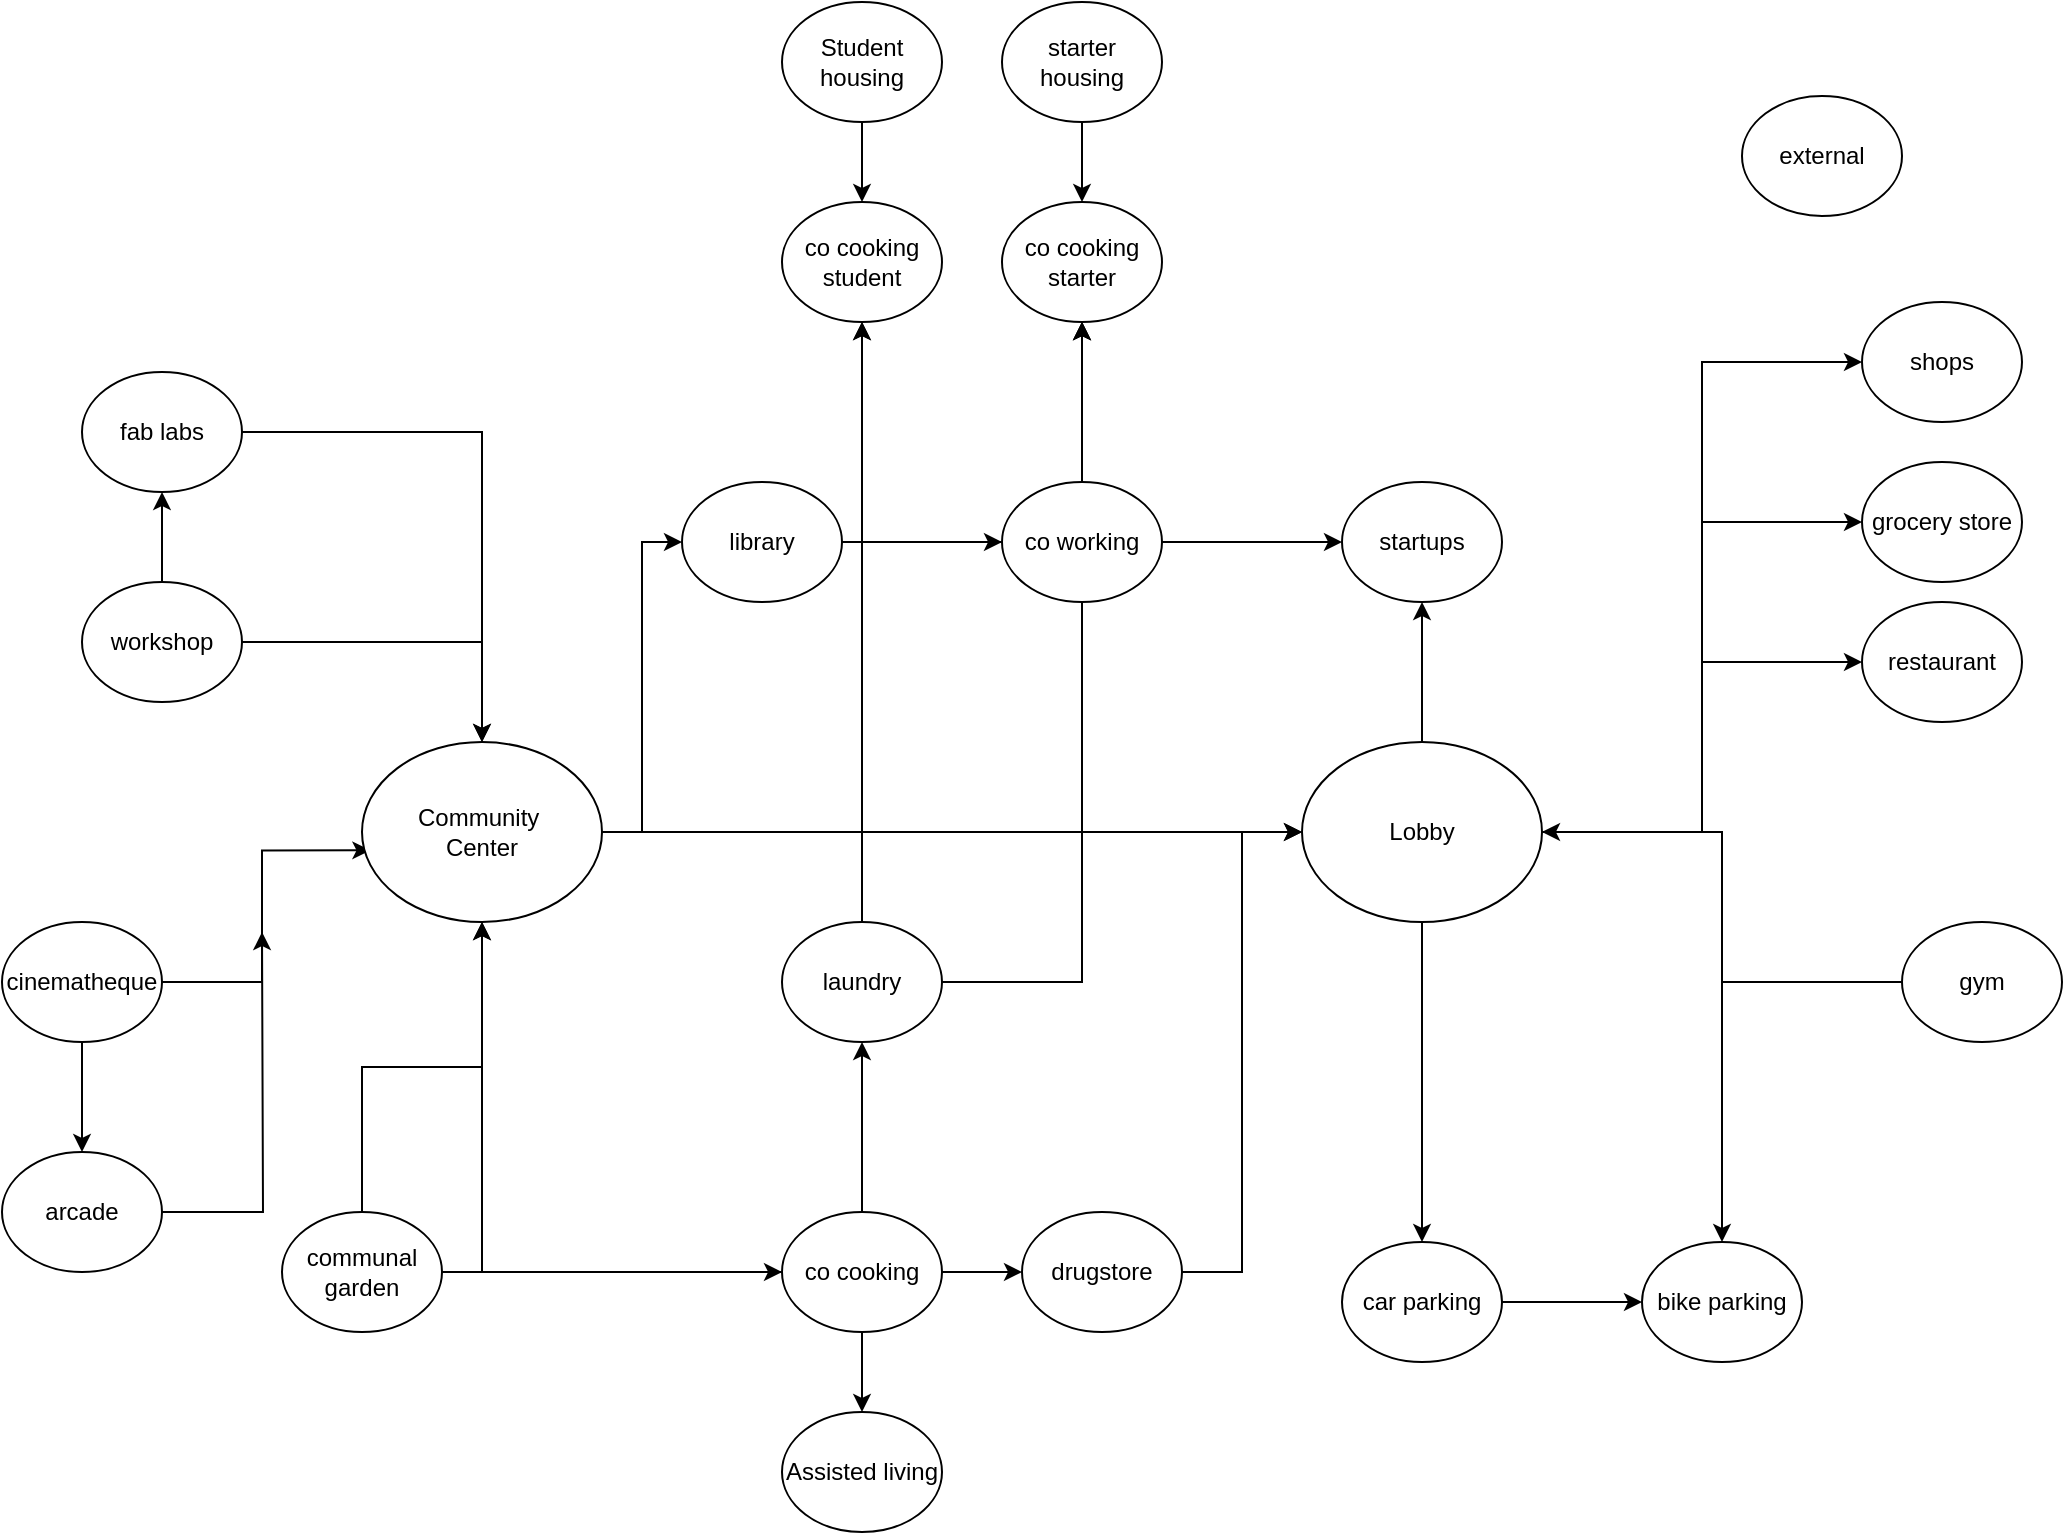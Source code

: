<mxfile version="16.4.6" type="github">
  <diagram name="Page-1" id="42789a77-a242-8287-6e28-9cd8cfd52e62">
    <mxGraphModel dx="124" dy="499" grid="1" gridSize="10" guides="1" tooltips="1" connect="1" arrows="1" fold="1" page="1" pageScale="1" pageWidth="1100" pageHeight="850" background="none" math="0" shadow="0">
      <root>
        <mxCell id="0" />
        <mxCell id="1" parent="0" />
        <mxCell id="4u6YXKjej-e5rv4cVSY1-165" style="edgeStyle=orthogonalEdgeStyle;rounded=0;orthogonalLoop=1;jettySize=auto;html=1;" edge="1" parent="1" source="4u6YXKjej-e5rv4cVSY1-103">
          <mxGeometry relative="1" as="geometry">
            <mxPoint x="1240" y="508" as="targetPoint" />
          </mxGeometry>
        </mxCell>
        <mxCell id="4u6YXKjej-e5rv4cVSY1-103" value="arcade" style="ellipse;whiteSpace=wrap;html=1;" vertex="1" parent="1">
          <mxGeometry x="1110" y="618" width="80" height="60" as="geometry" />
        </mxCell>
        <mxCell id="4u6YXKjej-e5rv4cVSY1-104" value="grocery store" style="ellipse;whiteSpace=wrap;html=1;" vertex="1" parent="1">
          <mxGeometry x="2040" y="273" width="80" height="60" as="geometry" />
        </mxCell>
        <mxCell id="4u6YXKjej-e5rv4cVSY1-184" style="edgeStyle=orthogonalEdgeStyle;rounded=0;orthogonalLoop=1;jettySize=auto;html=1;entryX=0.5;entryY=1;entryDx=0;entryDy=0;" edge="1" parent="1" source="4u6YXKjej-e5rv4cVSY1-105" target="4u6YXKjej-e5rv4cVSY1-110">
          <mxGeometry relative="1" as="geometry" />
        </mxCell>
        <mxCell id="4u6YXKjej-e5rv4cVSY1-185" style="edgeStyle=orthogonalEdgeStyle;rounded=0;orthogonalLoop=1;jettySize=auto;html=1;" edge="1" parent="1" source="4u6YXKjej-e5rv4cVSY1-105" target="4u6YXKjej-e5rv4cVSY1-120">
          <mxGeometry relative="1" as="geometry" />
        </mxCell>
        <mxCell id="4u6YXKjej-e5rv4cVSY1-105" value="workshop" style="ellipse;whiteSpace=wrap;html=1;" vertex="1" parent="1">
          <mxGeometry x="1150" y="333" width="80" height="60" as="geometry" />
        </mxCell>
        <mxCell id="4u6YXKjej-e5rv4cVSY1-106" value="restaurant" style="ellipse;whiteSpace=wrap;html=1;" vertex="1" parent="1">
          <mxGeometry x="2040" y="343" width="80" height="60" as="geometry" />
        </mxCell>
        <mxCell id="4u6YXKjej-e5rv4cVSY1-107" value="bike parking" style="ellipse;whiteSpace=wrap;html=1;" vertex="1" parent="1">
          <mxGeometry x="1930" y="663" width="80" height="60" as="geometry" />
        </mxCell>
        <mxCell id="4u6YXKjej-e5rv4cVSY1-182" style="edgeStyle=orthogonalEdgeStyle;rounded=0;orthogonalLoop=1;jettySize=auto;html=1;entryX=0.5;entryY=1;entryDx=0;entryDy=0;" edge="1" parent="1" source="4u6YXKjej-e5rv4cVSY1-108" target="4u6YXKjej-e5rv4cVSY1-149">
          <mxGeometry relative="1" as="geometry" />
        </mxCell>
        <mxCell id="4u6YXKjej-e5rv4cVSY1-173" style="edgeStyle=orthogonalEdgeStyle;rounded=0;orthogonalLoop=1;jettySize=auto;html=1;" edge="1" parent="1" source="4u6YXKjej-e5rv4cVSY1-109" target="4u6YXKjej-e5rv4cVSY1-107">
          <mxGeometry relative="1" as="geometry" />
        </mxCell>
        <mxCell id="4u6YXKjej-e5rv4cVSY1-109" value="car parking" style="ellipse;whiteSpace=wrap;html=1;" vertex="1" parent="1">
          <mxGeometry x="1780" y="663" width="80" height="60" as="geometry" />
        </mxCell>
        <mxCell id="4u6YXKjej-e5rv4cVSY1-186" style="edgeStyle=orthogonalEdgeStyle;rounded=0;orthogonalLoop=1;jettySize=auto;html=1;" edge="1" parent="1" source="4u6YXKjej-e5rv4cVSY1-110" target="4u6YXKjej-e5rv4cVSY1-120">
          <mxGeometry relative="1" as="geometry" />
        </mxCell>
        <mxCell id="4u6YXKjej-e5rv4cVSY1-110" value="fab labs" style="ellipse;whiteSpace=wrap;html=1;" vertex="1" parent="1">
          <mxGeometry x="1150" y="228" width="80" height="60" as="geometry" />
        </mxCell>
        <mxCell id="4u6YXKjej-e5rv4cVSY1-111" value="startups" style="ellipse;whiteSpace=wrap;html=1;" vertex="1" parent="1">
          <mxGeometry x="1780" y="283" width="80" height="60" as="geometry" />
        </mxCell>
        <mxCell id="4u6YXKjej-e5rv4cVSY1-163" style="edgeStyle=orthogonalEdgeStyle;rounded=0;orthogonalLoop=1;jettySize=auto;html=1;entryX=0.035;entryY=0.602;entryDx=0;entryDy=0;entryPerimeter=0;" edge="1" parent="1" source="4u6YXKjej-e5rv4cVSY1-112" target="4u6YXKjej-e5rv4cVSY1-120">
          <mxGeometry relative="1" as="geometry" />
        </mxCell>
        <mxCell id="4u6YXKjej-e5rv4cVSY1-164" style="edgeStyle=orthogonalEdgeStyle;rounded=0;orthogonalLoop=1;jettySize=auto;html=1;" edge="1" parent="1" source="4u6YXKjej-e5rv4cVSY1-112" target="4u6YXKjej-e5rv4cVSY1-103">
          <mxGeometry relative="1" as="geometry" />
        </mxCell>
        <mxCell id="4u6YXKjej-e5rv4cVSY1-112" value="cinematheque" style="ellipse;whiteSpace=wrap;html=1;" vertex="1" parent="1">
          <mxGeometry x="1110" y="503" width="80" height="60" as="geometry" />
        </mxCell>
        <mxCell id="4u6YXKjej-e5rv4cVSY1-201" style="edgeStyle=orthogonalEdgeStyle;rounded=0;orthogonalLoop=1;jettySize=auto;html=1;entryX=0;entryY=0.5;entryDx=0;entryDy=0;" edge="1" parent="1" source="4u6YXKjej-e5rv4cVSY1-113" target="4u6YXKjej-e5rv4cVSY1-121">
          <mxGeometry relative="1" as="geometry" />
        </mxCell>
        <mxCell id="4u6YXKjej-e5rv4cVSY1-113" value="drugstore" style="ellipse;whiteSpace=wrap;html=1;" vertex="1" parent="1">
          <mxGeometry x="1620" y="648" width="80" height="60" as="geometry" />
        </mxCell>
        <mxCell id="4u6YXKjej-e5rv4cVSY1-114" value="co cooking&lt;br&gt;starter" style="ellipse;whiteSpace=wrap;html=1;" vertex="1" parent="1">
          <mxGeometry x="1610" y="143" width="80" height="60" as="geometry" />
        </mxCell>
        <mxCell id="4u6YXKjej-e5rv4cVSY1-156" style="edgeStyle=orthogonalEdgeStyle;rounded=0;orthogonalLoop=1;jettySize=auto;html=1;entryX=0.5;entryY=0;entryDx=0;entryDy=0;" edge="1" parent="1" source="4u6YXKjej-e5rv4cVSY1-115" target="4u6YXKjej-e5rv4cVSY1-122">
          <mxGeometry relative="1" as="geometry" />
        </mxCell>
        <mxCell id="4u6YXKjej-e5rv4cVSY1-115" value="Student housing" style="ellipse;whiteSpace=wrap;html=1;" vertex="1" parent="1">
          <mxGeometry x="1500" y="43" width="80" height="60" as="geometry" />
        </mxCell>
        <mxCell id="4u6YXKjej-e5rv4cVSY1-159" style="edgeStyle=orthogonalEdgeStyle;rounded=0;orthogonalLoop=1;jettySize=auto;html=1;entryX=0.5;entryY=0;entryDx=0;entryDy=0;" edge="1" parent="1" source="4u6YXKjej-e5rv4cVSY1-116" target="4u6YXKjej-e5rv4cVSY1-114">
          <mxGeometry relative="1" as="geometry" />
        </mxCell>
        <mxCell id="4u6YXKjej-e5rv4cVSY1-116" value="starter housing" style="ellipse;whiteSpace=wrap;html=1;" vertex="1" parent="1">
          <mxGeometry x="1610" y="43" width="80" height="60" as="geometry" />
        </mxCell>
        <mxCell id="4u6YXKjej-e5rv4cVSY1-174" style="edgeStyle=orthogonalEdgeStyle;rounded=0;orthogonalLoop=1;jettySize=auto;html=1;" edge="1" parent="1" source="4u6YXKjej-e5rv4cVSY1-117" target="4u6YXKjej-e5rv4cVSY1-121">
          <mxGeometry relative="1" as="geometry" />
        </mxCell>
        <mxCell id="4u6YXKjej-e5rv4cVSY1-117" value="gym" style="ellipse;whiteSpace=wrap;html=1;" vertex="1" parent="1">
          <mxGeometry x="2060" y="503" width="80" height="60" as="geometry" />
        </mxCell>
        <mxCell id="4u6YXKjej-e5rv4cVSY1-168" style="edgeStyle=orthogonalEdgeStyle;rounded=0;orthogonalLoop=1;jettySize=auto;html=1;entryX=0;entryY=0.5;entryDx=0;entryDy=0;" edge="1" parent="1" source="4u6YXKjej-e5rv4cVSY1-118" target="4u6YXKjej-e5rv4cVSY1-108">
          <mxGeometry relative="1" as="geometry" />
        </mxCell>
        <mxCell id="4u6YXKjej-e5rv4cVSY1-189" style="edgeStyle=orthogonalEdgeStyle;rounded=0;orthogonalLoop=1;jettySize=auto;html=1;" edge="1" parent="1" source="4u6YXKjej-e5rv4cVSY1-118" target="4u6YXKjej-e5rv4cVSY1-120">
          <mxGeometry relative="1" as="geometry" />
        </mxCell>
        <mxCell id="4u6YXKjej-e5rv4cVSY1-118" value="communal&lt;br&gt;garden" style="ellipse;whiteSpace=wrap;html=1;" vertex="1" parent="1">
          <mxGeometry x="1250" y="648" width="80" height="60" as="geometry" />
        </mxCell>
        <mxCell id="4u6YXKjej-e5rv4cVSY1-119" value="shops" style="ellipse;whiteSpace=wrap;html=1;" vertex="1" parent="1">
          <mxGeometry x="2040" y="193" width="80" height="60" as="geometry" />
        </mxCell>
        <mxCell id="4u6YXKjej-e5rv4cVSY1-180" style="edgeStyle=orthogonalEdgeStyle;rounded=0;orthogonalLoop=1;jettySize=auto;html=1;" edge="1" parent="1" source="4u6YXKjej-e5rv4cVSY1-120" target="4u6YXKjej-e5rv4cVSY1-122">
          <mxGeometry relative="1" as="geometry" />
        </mxCell>
        <mxCell id="4u6YXKjej-e5rv4cVSY1-183" style="edgeStyle=orthogonalEdgeStyle;rounded=0;orthogonalLoop=1;jettySize=auto;html=1;entryX=0;entryY=0.5;entryDx=0;entryDy=0;" edge="1" parent="1" source="4u6YXKjej-e5rv4cVSY1-120" target="4u6YXKjej-e5rv4cVSY1-154">
          <mxGeometry relative="1" as="geometry" />
        </mxCell>
        <mxCell id="4u6YXKjej-e5rv4cVSY1-202" style="edgeStyle=orthogonalEdgeStyle;rounded=0;orthogonalLoop=1;jettySize=auto;html=1;" edge="1" parent="1" source="4u6YXKjej-e5rv4cVSY1-120" target="4u6YXKjej-e5rv4cVSY1-121">
          <mxGeometry relative="1" as="geometry" />
        </mxCell>
        <mxCell id="4u6YXKjej-e5rv4cVSY1-203" style="edgeStyle=orthogonalEdgeStyle;rounded=0;orthogonalLoop=1;jettySize=auto;html=1;" edge="1" parent="1" source="4u6YXKjej-e5rv4cVSY1-120" target="4u6YXKjej-e5rv4cVSY1-114">
          <mxGeometry relative="1" as="geometry" />
        </mxCell>
        <mxCell id="4u6YXKjej-e5rv4cVSY1-120" value="Community&amp;nbsp;&lt;br&gt;Center" style="ellipse;whiteSpace=wrap;html=1;" vertex="1" parent="1">
          <mxGeometry x="1290" y="413" width="120" height="90" as="geometry" />
        </mxCell>
        <mxCell id="4u6YXKjej-e5rv4cVSY1-171" style="edgeStyle=orthogonalEdgeStyle;rounded=0;orthogonalLoop=1;jettySize=auto;html=1;" edge="1" parent="1" source="4u6YXKjej-e5rv4cVSY1-121" target="4u6YXKjej-e5rv4cVSY1-109">
          <mxGeometry relative="1" as="geometry" />
        </mxCell>
        <mxCell id="4u6YXKjej-e5rv4cVSY1-193" style="edgeStyle=orthogonalEdgeStyle;rounded=0;orthogonalLoop=1;jettySize=auto;html=1;" edge="1" parent="1" source="4u6YXKjej-e5rv4cVSY1-121" target="4u6YXKjej-e5rv4cVSY1-107">
          <mxGeometry relative="1" as="geometry" />
        </mxCell>
        <mxCell id="4u6YXKjej-e5rv4cVSY1-195" style="edgeStyle=orthogonalEdgeStyle;rounded=0;orthogonalLoop=1;jettySize=auto;html=1;" edge="1" parent="1" source="4u6YXKjej-e5rv4cVSY1-121" target="4u6YXKjej-e5rv4cVSY1-111">
          <mxGeometry relative="1" as="geometry" />
        </mxCell>
        <mxCell id="4u6YXKjej-e5rv4cVSY1-204" style="edgeStyle=orthogonalEdgeStyle;rounded=0;orthogonalLoop=1;jettySize=auto;html=1;entryX=0;entryY=0.5;entryDx=0;entryDy=0;" edge="1" parent="1" source="4u6YXKjej-e5rv4cVSY1-121" target="4u6YXKjej-e5rv4cVSY1-106">
          <mxGeometry relative="1" as="geometry" />
        </mxCell>
        <mxCell id="4u6YXKjej-e5rv4cVSY1-205" style="edgeStyle=orthogonalEdgeStyle;rounded=0;orthogonalLoop=1;jettySize=auto;html=1;entryX=0;entryY=0.5;entryDx=0;entryDy=0;" edge="1" parent="1" source="4u6YXKjej-e5rv4cVSY1-121" target="4u6YXKjej-e5rv4cVSY1-104">
          <mxGeometry relative="1" as="geometry" />
        </mxCell>
        <mxCell id="4u6YXKjej-e5rv4cVSY1-206" style="edgeStyle=orthogonalEdgeStyle;rounded=0;orthogonalLoop=1;jettySize=auto;html=1;entryX=0;entryY=0.5;entryDx=0;entryDy=0;" edge="1" parent="1" source="4u6YXKjej-e5rv4cVSY1-121" target="4u6YXKjej-e5rv4cVSY1-119">
          <mxGeometry relative="1" as="geometry" />
        </mxCell>
        <mxCell id="4u6YXKjej-e5rv4cVSY1-121" value="Lobby" style="ellipse;whiteSpace=wrap;html=1;" vertex="1" parent="1">
          <mxGeometry x="1760" y="413" width="120" height="90" as="geometry" />
        </mxCell>
        <mxCell id="4u6YXKjej-e5rv4cVSY1-122" value="co cooking&lt;br&gt;student" style="ellipse;whiteSpace=wrap;html=1;" vertex="1" parent="1">
          <mxGeometry x="1500" y="143" width="80" height="60" as="geometry" />
        </mxCell>
        <mxCell id="4u6YXKjej-e5rv4cVSY1-197" style="edgeStyle=orthogonalEdgeStyle;rounded=0;orthogonalLoop=1;jettySize=auto;html=1;" edge="1" parent="1" source="4u6YXKjej-e5rv4cVSY1-149" target="4u6YXKjej-e5rv4cVSY1-122">
          <mxGeometry relative="1" as="geometry" />
        </mxCell>
        <mxCell id="4u6YXKjej-e5rv4cVSY1-198" style="edgeStyle=orthogonalEdgeStyle;rounded=0;orthogonalLoop=1;jettySize=auto;html=1;" edge="1" parent="1" source="4u6YXKjej-e5rv4cVSY1-149" target="4u6YXKjej-e5rv4cVSY1-114">
          <mxGeometry relative="1" as="geometry" />
        </mxCell>
        <mxCell id="4u6YXKjej-e5rv4cVSY1-149" value="laundry" style="ellipse;whiteSpace=wrap;html=1;" vertex="1" parent="1">
          <mxGeometry x="1500" y="503" width="80" height="60" as="geometry" />
        </mxCell>
        <mxCell id="4u6YXKjej-e5rv4cVSY1-177" style="edgeStyle=orthogonalEdgeStyle;rounded=0;orthogonalLoop=1;jettySize=auto;html=1;entryX=0;entryY=0.5;entryDx=0;entryDy=0;" edge="1" parent="1" source="4u6YXKjej-e5rv4cVSY1-154" target="4u6YXKjej-e5rv4cVSY1-151">
          <mxGeometry relative="1" as="geometry" />
        </mxCell>
        <mxCell id="4u6YXKjej-e5rv4cVSY1-178" style="edgeStyle=orthogonalEdgeStyle;rounded=0;orthogonalLoop=1;jettySize=auto;html=1;startArrow=none;" edge="1" parent="1" source="4u6YXKjej-e5rv4cVSY1-151" target="4u6YXKjej-e5rv4cVSY1-114">
          <mxGeometry relative="1" as="geometry" />
        </mxCell>
        <mxCell id="4u6YXKjej-e5rv4cVSY1-154" value="library" style="ellipse;whiteSpace=wrap;html=1;" vertex="1" parent="1">
          <mxGeometry x="1450" y="283" width="80" height="60" as="geometry" />
        </mxCell>
        <mxCell id="4u6YXKjej-e5rv4cVSY1-188" style="edgeStyle=orthogonalEdgeStyle;rounded=0;orthogonalLoop=1;jettySize=auto;html=1;" edge="1" parent="1" source="4u6YXKjej-e5rv4cVSY1-108" target="4u6YXKjej-e5rv4cVSY1-120">
          <mxGeometry relative="1" as="geometry" />
        </mxCell>
        <mxCell id="4u6YXKjej-e5rv4cVSY1-190" style="edgeStyle=orthogonalEdgeStyle;rounded=0;orthogonalLoop=1;jettySize=auto;html=1;" edge="1" parent="1" source="4u6YXKjej-e5rv4cVSY1-108" target="4u6YXKjej-e5rv4cVSY1-113">
          <mxGeometry relative="1" as="geometry" />
        </mxCell>
        <mxCell id="4u6YXKjej-e5rv4cVSY1-200" style="edgeStyle=orthogonalEdgeStyle;rounded=0;orthogonalLoop=1;jettySize=auto;html=1;" edge="1" parent="1" source="4u6YXKjej-e5rv4cVSY1-108" target="4u6YXKjej-e5rv4cVSY1-199">
          <mxGeometry relative="1" as="geometry" />
        </mxCell>
        <mxCell id="4u6YXKjej-e5rv4cVSY1-108" value="co cooking" style="ellipse;whiteSpace=wrap;html=1;" vertex="1" parent="1">
          <mxGeometry x="1500" y="648" width="80" height="60" as="geometry" />
        </mxCell>
        <mxCell id="4u6YXKjej-e5rv4cVSY1-187" value="" style="edgeStyle=orthogonalEdgeStyle;rounded=0;orthogonalLoop=1;jettySize=auto;html=1;endArrow=none;" edge="1" parent="1" source="4u6YXKjej-e5rv4cVSY1-118" target="4u6YXKjej-e5rv4cVSY1-108">
          <mxGeometry relative="1" as="geometry">
            <mxPoint x="1580" y="458" as="targetPoint" />
            <mxPoint x="1380" y="678" as="sourcePoint" />
          </mxGeometry>
        </mxCell>
        <mxCell id="4u6YXKjej-e5rv4cVSY1-196" style="edgeStyle=orthogonalEdgeStyle;rounded=0;orthogonalLoop=1;jettySize=auto;html=1;" edge="1" parent="1" source="4u6YXKjej-e5rv4cVSY1-151" target="4u6YXKjej-e5rv4cVSY1-111">
          <mxGeometry relative="1" as="geometry" />
        </mxCell>
        <mxCell id="4u6YXKjej-e5rv4cVSY1-151" value="co working" style="ellipse;whiteSpace=wrap;html=1;" vertex="1" parent="1">
          <mxGeometry x="1610" y="283" width="80" height="60" as="geometry" />
        </mxCell>
        <mxCell id="4u6YXKjej-e5rv4cVSY1-194" value="" style="edgeStyle=orthogonalEdgeStyle;rounded=0;orthogonalLoop=1;jettySize=auto;html=1;endArrow=none;" edge="1" parent="1" source="4u6YXKjej-e5rv4cVSY1-154" target="4u6YXKjej-e5rv4cVSY1-151">
          <mxGeometry relative="1" as="geometry">
            <mxPoint x="1570" y="388" as="sourcePoint" />
            <mxPoint x="1650" y="203" as="targetPoint" />
          </mxGeometry>
        </mxCell>
        <mxCell id="4u6YXKjej-e5rv4cVSY1-199" value="Assisted living" style="ellipse;whiteSpace=wrap;html=1;" vertex="1" parent="1">
          <mxGeometry x="1500" y="748" width="80" height="60" as="geometry" />
        </mxCell>
        <mxCell id="4u6YXKjej-e5rv4cVSY1-207" value="external" style="ellipse;whiteSpace=wrap;html=1;" vertex="1" parent="1">
          <mxGeometry x="1980" y="90" width="80" height="60" as="geometry" />
        </mxCell>
      </root>
    </mxGraphModel>
  </diagram>
</mxfile>
